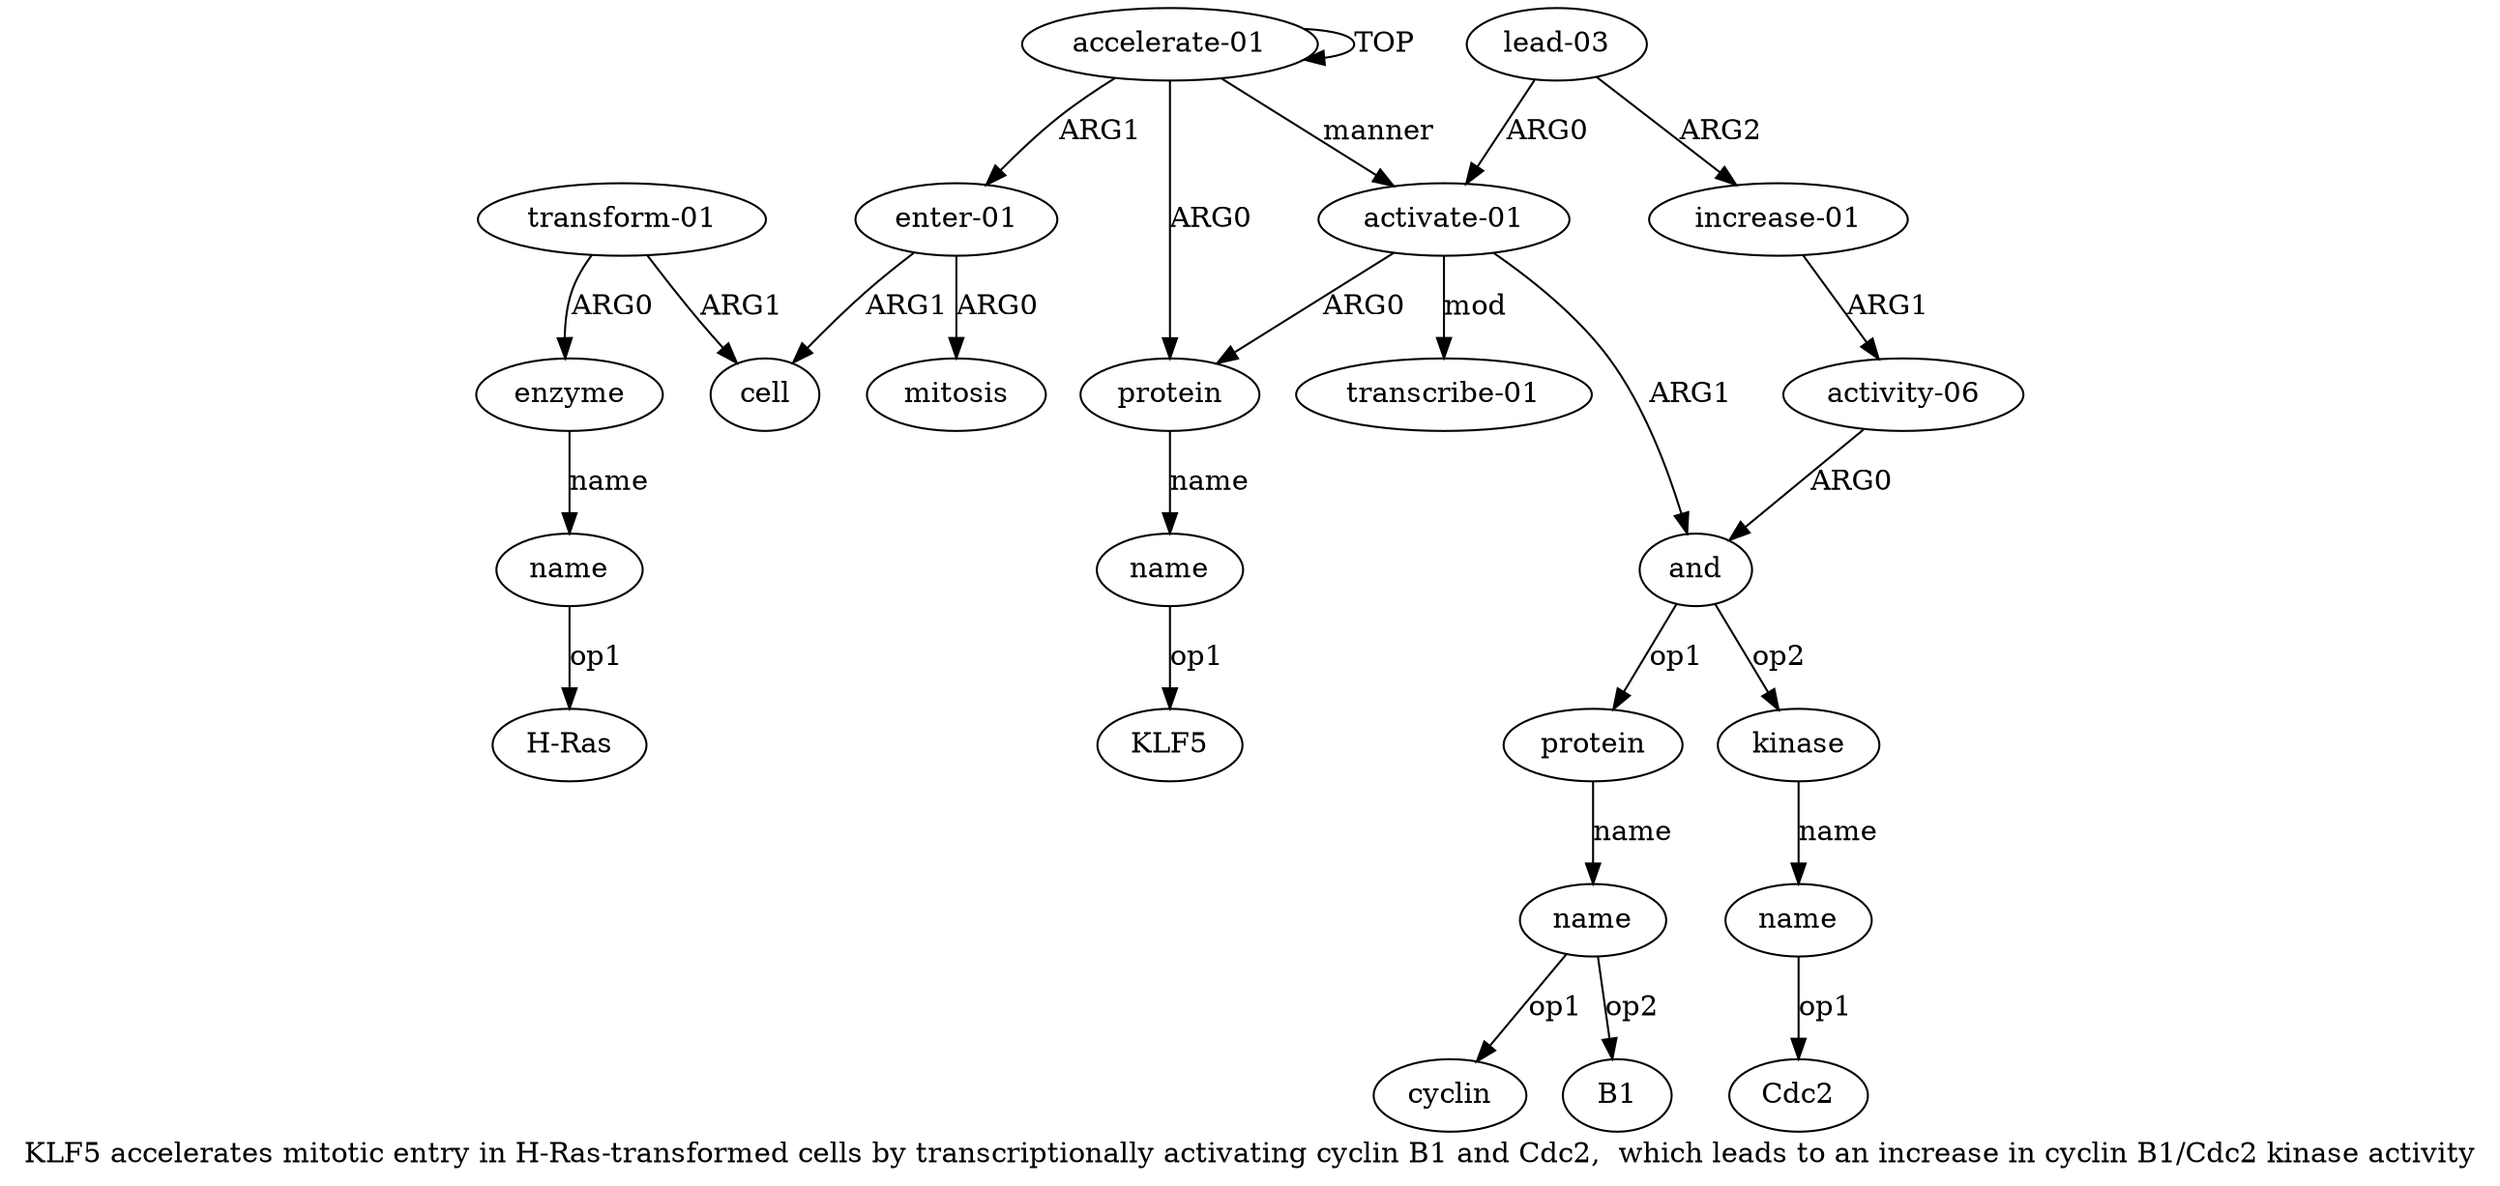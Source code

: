 digraph  {
	graph [label="KLF5 accelerates mitotic entry in H-Ras-transformed cells by transcriptionally activating cyclin B1 and Cdc2,  which leads to an \
increase in cyclin B1/Cdc2 kinase activity"];
	node [label="\N"];
	"a8 H-Ras"	 [color=black,
		gold_ind=-1,
		gold_label="H-Ras",
		label="H-Ras",
		test_ind=-1,
		test_label="H-Ras"];
	"a12 B1"	 [color=black,
		gold_ind=-1,
		gold_label=B1,
		label=B1,
		test_ind=-1,
		test_label=B1];
	a15	 [color=black,
		gold_ind=15,
		gold_label="transcribe-01",
		label="transcribe-01",
		test_ind=15,
		test_label="transcribe-01"];
	a14	 [color=black,
		gold_ind=14,
		gold_label=name,
		label=name,
		test_ind=14,
		test_label=name];
	"a14 Cdc2"	 [color=black,
		gold_ind=-1,
		gold_label=Cdc2,
		label=Cdc2,
		test_ind=-1,
		test_label=Cdc2];
	a14 -> "a14 Cdc2" [key=0,
	color=black,
	gold_label=op1,
	label=op1,
	test_label=op1];
a17 [color=black,
	gold_ind=17,
	gold_label="increase-01",
	label="increase-01",
	test_ind=17,
	test_label="increase-01"];
a18 [color=black,
	gold_ind=18,
	gold_label="activity-06",
	label="activity-06",
	test_ind=18,
	test_label="activity-06"];
a17 -> a18 [key=0,
color=black,
gold_label=ARG1,
label=ARG1,
test_label=ARG1];
a16 [color=black,
gold_ind=16,
gold_label="lead-03",
label="lead-03",
test_ind=16,
test_label="lead-03"];
a16 -> a17 [key=0,
color=black,
gold_label=ARG2,
label=ARG2,
test_label=ARG2];
a9 [color=black,
gold_ind=9,
gold_label="activate-01",
label="activate-01",
test_ind=9,
test_label="activate-01"];
a16 -> a9 [key=0,
color=black,
gold_label=ARG0,
label=ARG0,
test_label=ARG0];
a11 [color=black,
gold_ind=11,
gold_label=protein,
label=protein,
test_ind=11,
test_label=protein];
a12 [color=black,
gold_ind=12,
gold_label=name,
label=name,
test_ind=12,
test_label=name];
a11 -> a12 [key=0,
color=black,
gold_label=name,
label=name,
test_label=name];
a10 [color=black,
gold_ind=10,
gold_label=and,
label=and,
test_ind=10,
test_label=and];
a10 -> a11 [key=0,
color=black,
gold_label=op1,
label=op1,
test_label=op1];
a13 [color=black,
gold_ind=13,
gold_label=kinase,
label=kinase,
test_ind=13,
test_label=kinase];
a10 -> a13 [key=0,
color=black,
gold_label=op2,
label=op2,
test_label=op2];
a13 -> a14 [key=0,
color=black,
gold_label=name,
label=name,
test_label=name];
a12 -> "a12 B1" [key=0,
color=black,
gold_label=op2,
label=op2,
test_label=op2];
"a12 cyclin" [color=black,
gold_ind=-1,
gold_label=cyclin,
label=cyclin,
test_ind=-1,
test_label=cyclin];
a12 -> "a12 cyclin" [key=0,
color=black,
gold_label=op1,
label=op1,
test_label=op1];
a18 -> a10 [key=0,
color=black,
gold_label=ARG0,
label=ARG0,
test_label=ARG0];
a1 [color=black,
gold_ind=1,
gold_label=protein,
label=protein,
test_ind=1,
test_label=protein];
a2 [color=black,
gold_ind=2,
gold_label=name,
label=name,
test_ind=2,
test_label=name];
a1 -> a2 [key=0,
color=black,
gold_label=name,
label=name,
test_label=name];
a0 [color=black,
gold_ind=0,
gold_label="accelerate-01",
label="accelerate-01",
test_ind=0,
test_label="accelerate-01"];
a0 -> a1 [key=0,
color=black,
gold_label=ARG0,
label=ARG0,
test_label=ARG0];
a0 -> a0 [key=0,
color=black,
gold_label=TOP,
label=TOP,
test_label=TOP];
a3 [color=black,
gold_ind=3,
gold_label="enter-01",
label="enter-01",
test_ind=3,
test_label="enter-01"];
a0 -> a3 [key=0,
color=black,
gold_label=ARG1,
label=ARG1,
test_label=ARG1];
a0 -> a9 [key=0,
color=black,
gold_label=manner,
label=manner,
test_label=manner];
a5 [color=black,
gold_ind=5,
gold_label=cell,
label=cell,
test_ind=5,
test_label=cell];
a3 -> a5 [key=0,
color=black,
gold_label=ARG1,
label=ARG1,
test_label=ARG1];
a4 [color=black,
gold_ind=4,
gold_label=mitosis,
label=mitosis,
test_ind=4,
test_label=mitosis];
a3 -> a4 [key=0,
color=black,
gold_label=ARG0,
label=ARG0,
test_label=ARG0];
"a2 KLF5" [color=black,
gold_ind=-1,
gold_label=KLF5,
label=KLF5,
test_ind=-1,
test_label=KLF5];
a2 -> "a2 KLF5" [key=0,
color=black,
gold_label=op1,
label=op1,
test_label=op1];
a7 [color=black,
gold_ind=7,
gold_label=enzyme,
label=enzyme,
test_ind=7,
test_label=enzyme];
a8 [color=black,
gold_ind=8,
gold_label=name,
label=name,
test_ind=8,
test_label=name];
a7 -> a8 [key=0,
color=black,
gold_label=name,
label=name,
test_label=name];
a6 [color=black,
gold_ind=6,
gold_label="transform-01",
label="transform-01",
test_ind=6,
test_label="transform-01"];
a6 -> a5 [key=0,
color=black,
gold_label=ARG1,
label=ARG1,
test_label=ARG1];
a6 -> a7 [key=0,
color=black,
gold_label=ARG0,
label=ARG0,
test_label=ARG0];
a9 -> a15 [key=0,
color=black,
gold_label=mod,
label=mod,
test_label=mod];
a9 -> a10 [key=0,
color=black,
gold_label=ARG1,
label=ARG1,
test_label=ARG1];
a9 -> a1 [key=0,
color=black,
gold_label=ARG0,
label=ARG0,
test_label=ARG0];
a8 -> "a8 H-Ras" [key=0,
color=black,
gold_label=op1,
label=op1,
test_label=op1];
}
